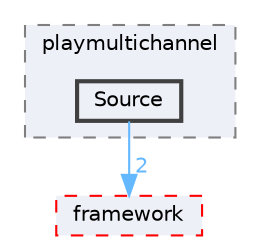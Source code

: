 digraph "techstorm/lib/OpenAL 1.1 SDK/samples/playmultichannel/Source"
{
 // LATEX_PDF_SIZE
  bgcolor="transparent";
  edge [fontname=Helvetica,fontsize=10,labelfontname=Helvetica,labelfontsize=10];
  node [fontname=Helvetica,fontsize=10,shape=box,height=0.2,width=0.4];
  compound=true
  subgraph clusterdir_77b792c120d3c424b2384e09b14328b9 {
    graph [ bgcolor="#edf0f7", pencolor="grey50", label="playmultichannel", fontname=Helvetica,fontsize=10 style="filled,dashed", URL="dir_77b792c120d3c424b2384e09b14328b9.html",tooltip=""]
  dir_491ba7244b36118edddb53574ce6dd1b [label="Source", fillcolor="#edf0f7", color="grey25", style="filled,bold", URL="dir_491ba7244b36118edddb53574ce6dd1b.html",tooltip=""];
  }
  dir_40209ef98ebf683660e5fb7987566489 [label="framework", fillcolor="#edf0f7", color="red", style="filled,dashed", URL="dir_40209ef98ebf683660e5fb7987566489.html",tooltip=""];
  dir_491ba7244b36118edddb53574ce6dd1b->dir_40209ef98ebf683660e5fb7987566489 [headlabel="2", labeldistance=1.5 headhref="dir_000117_000052.html" href="dir_000117_000052.html" color="steelblue1" fontcolor="steelblue1"];
}
